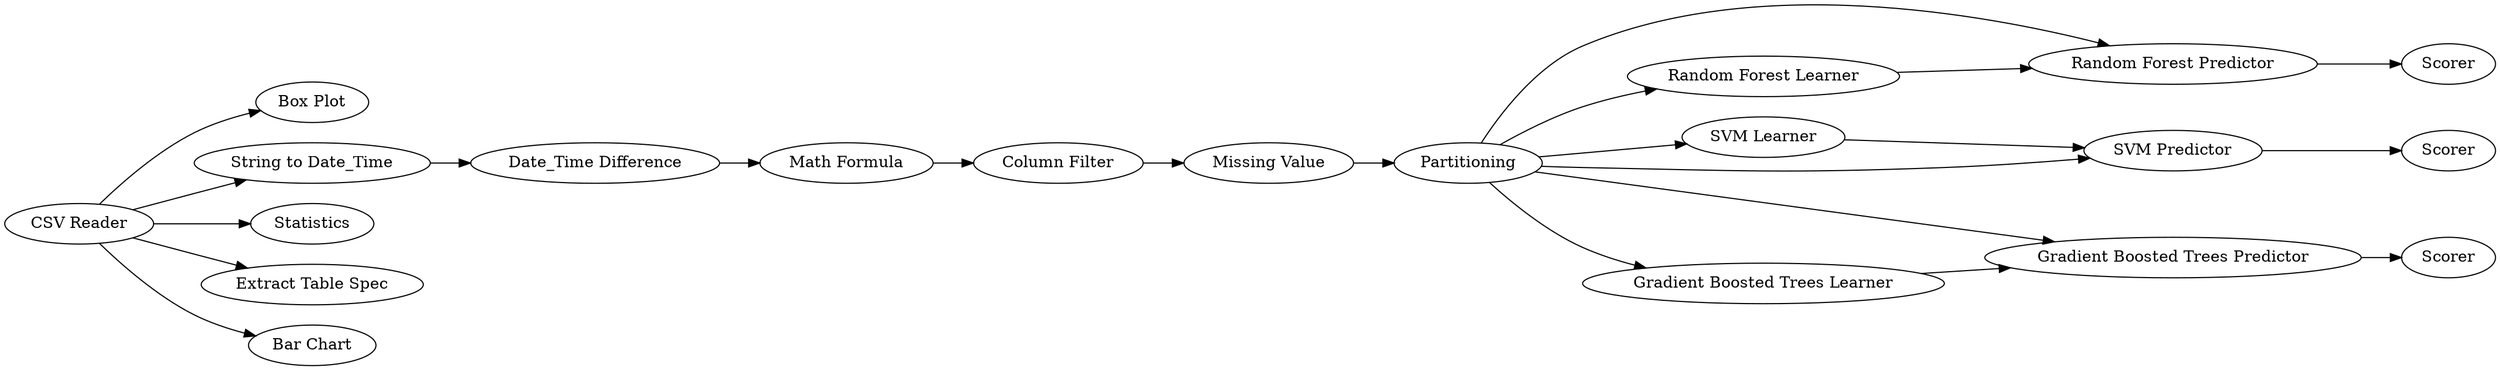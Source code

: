 digraph {
	13 -> 15
	20 -> 21
	1 -> 31
	13 -> 14
	21 -> 22
	13 -> 18
	27 -> 28
	13 -> 21
	1 -> 25
	18 -> 19
	1 -> 29
	26 -> 27
	17 -> 18
	25 -> 26
	14 -> 15
	3 -> 13
	28 -> 3
	15 -> 16
	13 -> 17
	1 -> 30
	13 -> 20
	1 -> 32
	27 [label="Math Formula"]
	21 [label="SVM Predictor"]
	18 [label="Gradient Boosted Trees Predictor"]
	26 [label="Date_Time Difference"]
	32 [label="Bar Chart"]
	17 [label="Gradient Boosted Trees Learner"]
	3 [label="Missing Value"]
	19 [label=Scorer]
	31 [label="Box Plot"]
	15 [label="Random Forest Predictor"]
	25 [label="String to Date_Time"]
	16 [label=Scorer]
	1 [label="CSV Reader"]
	22 [label=Scorer]
	28 [label="Column Filter"]
	14 [label="Random Forest Learner"]
	13 [label=Partitioning]
	20 [label="SVM Learner"]
	29 [label=Statistics]
	30 [label="Extract Table Spec"]
	rankdir=LR
}
